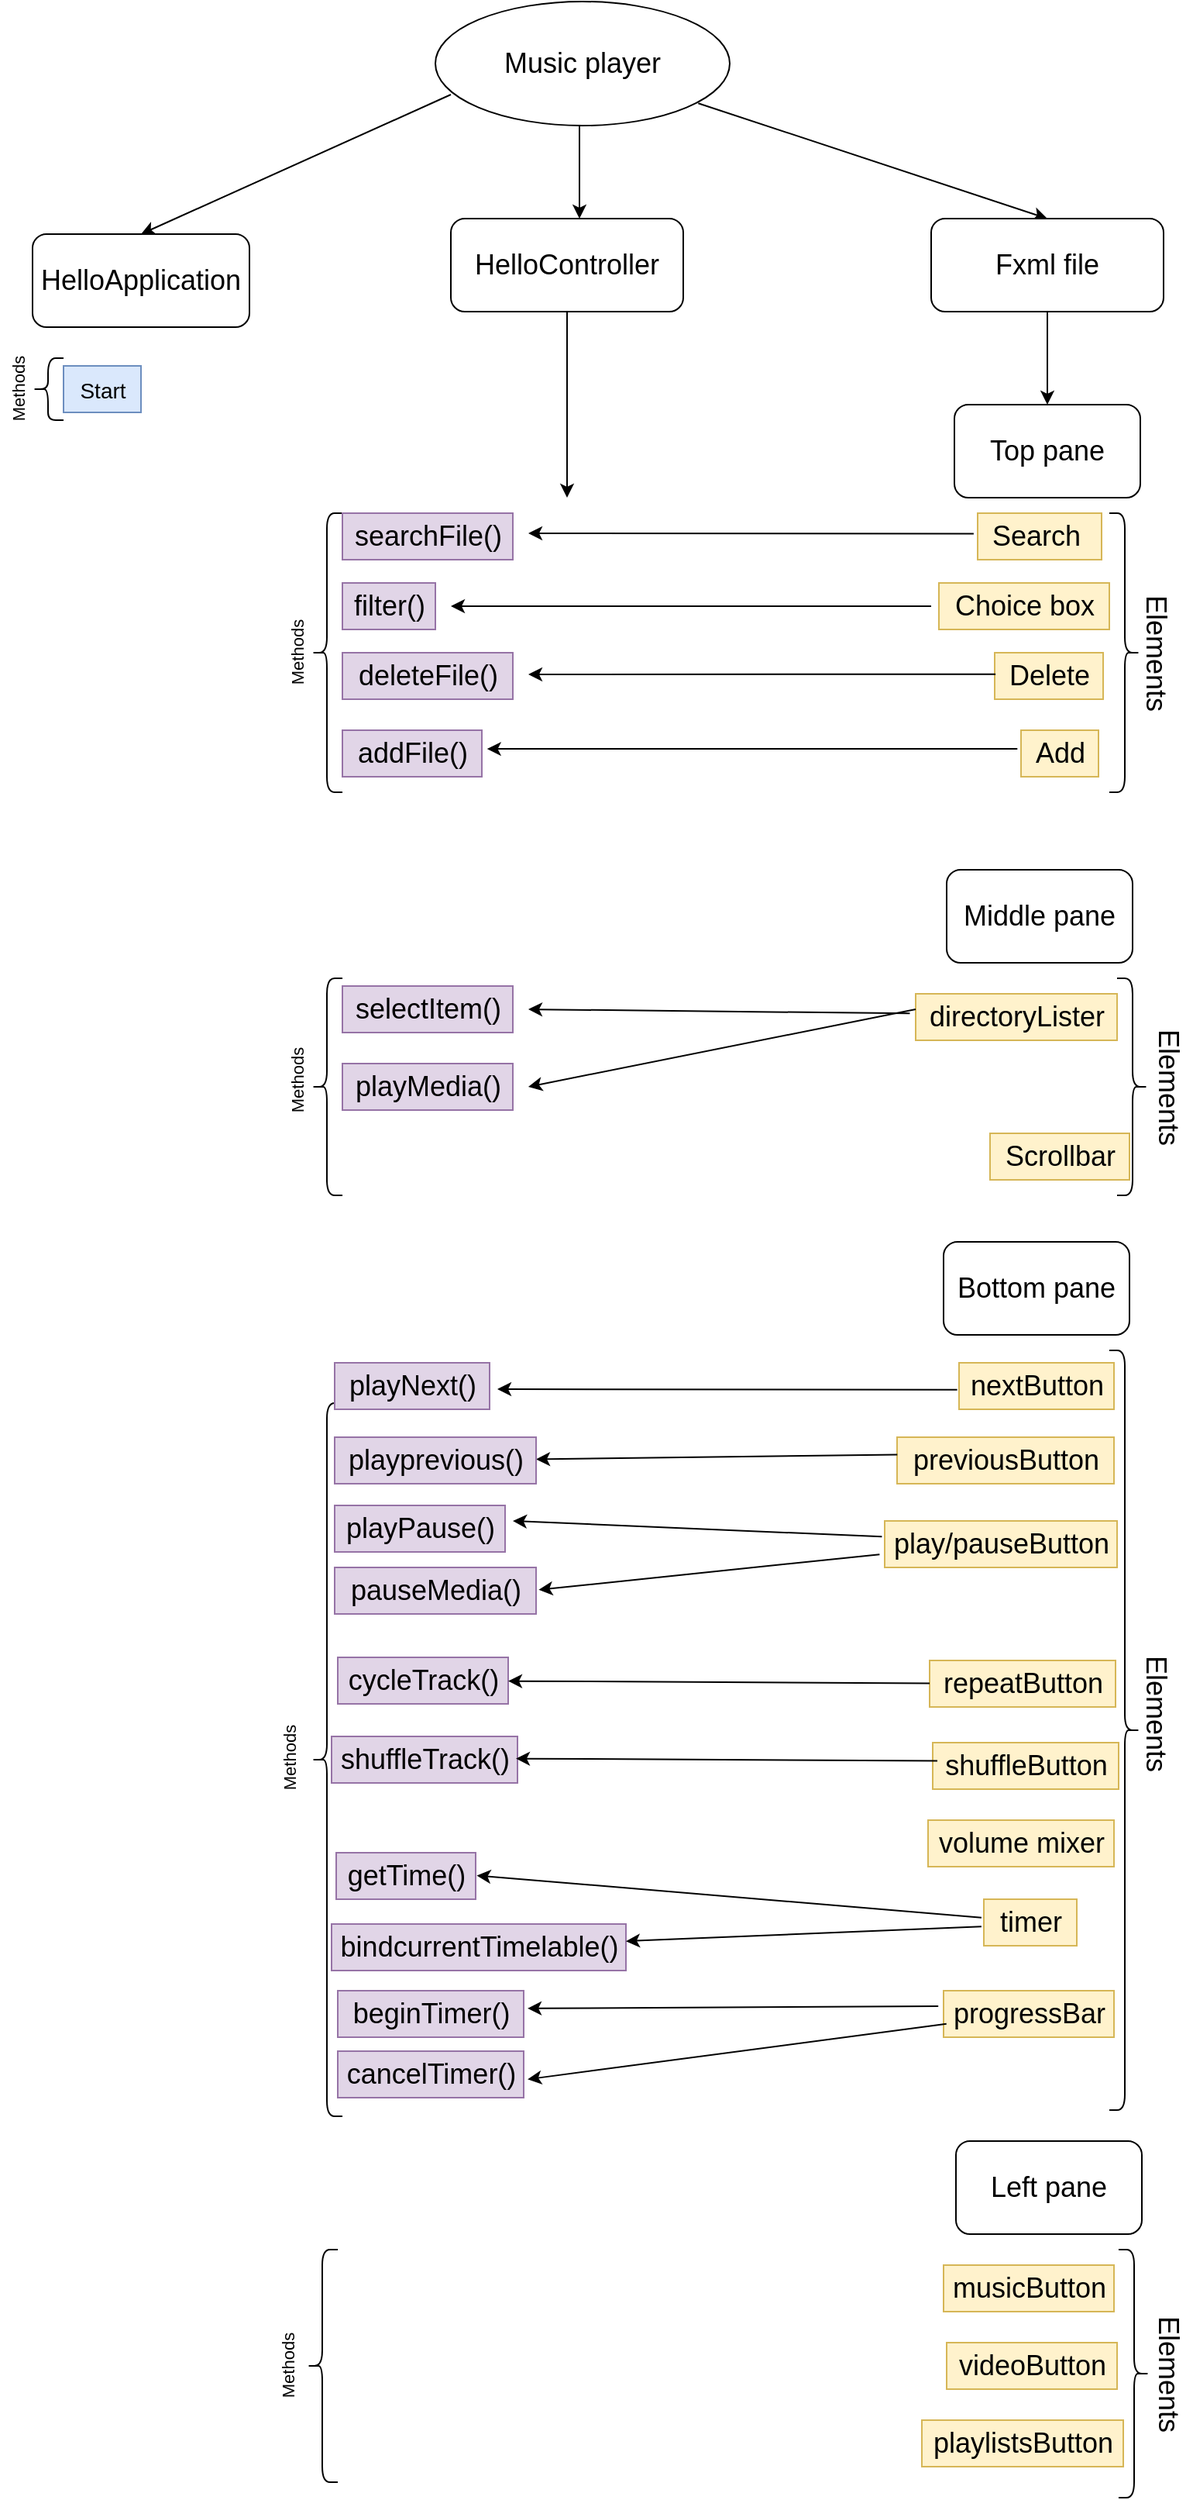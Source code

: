 <mxfile version="18.1.3" type="github">
  <diagram id="jwbU3KSv2Wnw2e9hOpOf" name="Page-1">
    <mxGraphModel dx="1339" dy="807" grid="1" gridSize="10" guides="1" tooltips="1" connect="1" arrows="1" fold="1" page="1" pageScale="1" pageWidth="827" pageHeight="1169" math="0" shadow="0">
      <root>
        <mxCell id="0" />
        <mxCell id="1" parent="0" />
        <mxCell id="LroWwQaYujwsyl1GiZ47-1" value="&lt;font style=&quot;font-size: 18px;&quot;&gt;Music player&lt;/font&gt;" style="ellipse;whiteSpace=wrap;html=1;" vertex="1" parent="1">
          <mxGeometry x="300" y="20" width="190" height="80" as="geometry" />
        </mxCell>
        <mxCell id="LroWwQaYujwsyl1GiZ47-4" value="" style="endArrow=classic;html=1;rounded=0;fontSize=18;entryX=0.5;entryY=0;entryDx=0;entryDy=0;" edge="1" parent="1" target="LroWwQaYujwsyl1GiZ47-7">
          <mxGeometry width="50" height="50" relative="1" as="geometry">
            <mxPoint x="310" y="80" as="sourcePoint" />
            <mxPoint x="120" y="160" as="targetPoint" />
          </mxGeometry>
        </mxCell>
        <mxCell id="LroWwQaYujwsyl1GiZ47-5" value="" style="endArrow=classic;html=1;rounded=0;fontSize=18;exitX=0.5;exitY=1;exitDx=0;exitDy=0;" edge="1" parent="1">
          <mxGeometry width="50" height="50" relative="1" as="geometry">
            <mxPoint x="393" y="100" as="sourcePoint" />
            <mxPoint x="393" y="160" as="targetPoint" />
          </mxGeometry>
        </mxCell>
        <mxCell id="LroWwQaYujwsyl1GiZ47-6" value="" style="endArrow=classic;html=1;rounded=0;fontSize=18;exitX=0.893;exitY=0.82;exitDx=0;exitDy=0;exitPerimeter=0;entryX=0.5;entryY=0;entryDx=0;entryDy=0;" edge="1" parent="1" source="LroWwQaYujwsyl1GiZ47-1" target="LroWwQaYujwsyl1GiZ47-9">
          <mxGeometry width="50" height="50" relative="1" as="geometry">
            <mxPoint x="430" y="270" as="sourcePoint" />
            <mxPoint x="660" y="160" as="targetPoint" />
          </mxGeometry>
        </mxCell>
        <mxCell id="LroWwQaYujwsyl1GiZ47-7" value="HelloApplication" style="rounded=1;whiteSpace=wrap;html=1;fontSize=18;" vertex="1" parent="1">
          <mxGeometry x="40" y="170" width="140" height="60" as="geometry" />
        </mxCell>
        <mxCell id="LroWwQaYujwsyl1GiZ47-8" value="HelloController" style="rounded=1;whiteSpace=wrap;html=1;fontSize=18;" vertex="1" parent="1">
          <mxGeometry x="310" y="160" width="150" height="60" as="geometry" />
        </mxCell>
        <mxCell id="LroWwQaYujwsyl1GiZ47-9" value="Fxml file" style="rounded=1;whiteSpace=wrap;html=1;fontSize=18;" vertex="1" parent="1">
          <mxGeometry x="620" y="160" width="150" height="60" as="geometry" />
        </mxCell>
        <mxCell id="LroWwQaYujwsyl1GiZ47-10" value="" style="endArrow=classic;html=1;rounded=0;fontSize=18;exitX=0.5;exitY=1;exitDx=0;exitDy=0;" edge="1" parent="1" source="LroWwQaYujwsyl1GiZ47-8">
          <mxGeometry width="50" height="50" relative="1" as="geometry">
            <mxPoint x="430" y="270" as="sourcePoint" />
            <mxPoint x="385" y="340" as="targetPoint" />
          </mxGeometry>
        </mxCell>
        <mxCell id="LroWwQaYujwsyl1GiZ47-11" value="" style="endArrow=classic;html=1;rounded=0;fontSize=18;exitX=0.5;exitY=1;exitDx=0;exitDy=0;" edge="1" parent="1" source="LroWwQaYujwsyl1GiZ47-9">
          <mxGeometry width="50" height="50" relative="1" as="geometry">
            <mxPoint x="430" y="270" as="sourcePoint" />
            <mxPoint x="695" y="280" as="targetPoint" />
          </mxGeometry>
        </mxCell>
        <mxCell id="LroWwQaYujwsyl1GiZ47-13" value="" style="shape=curlyBracket;whiteSpace=wrap;html=1;rounded=1;fontSize=18;" vertex="1" parent="1">
          <mxGeometry x="40" y="250" width="20" height="40" as="geometry" />
        </mxCell>
        <mxCell id="LroWwQaYujwsyl1GiZ47-14" value="&lt;font style=&quot;font-size: 14px;&quot;&gt;Start&lt;/font&gt;" style="text;html=1;align=center;verticalAlign=middle;resizable=0;points=[];autosize=1;strokeColor=#6c8ebf;fillColor=#dae8fc;fontSize=18;" vertex="1" parent="1">
          <mxGeometry x="60" y="255" width="50" height="30" as="geometry" />
        </mxCell>
        <mxCell id="LroWwQaYujwsyl1GiZ47-15" value="&lt;font style=&quot;font-size: 11px;&quot;&gt;&lt;font&gt;Meth&lt;/font&gt;ods&lt;/font&gt;" style="text;html=1;align=center;verticalAlign=middle;resizable=0;points=[];autosize=1;strokeColor=none;fillColor=none;fontSize=14;rotation=270;" vertex="1" parent="1">
          <mxGeometry y="260" width="60" height="20" as="geometry" />
        </mxCell>
        <mxCell id="LroWwQaYujwsyl1GiZ47-17" value="&lt;font style=&quot;font-size: 18px;&quot;&gt;Top pane&lt;/font&gt;" style="rounded=1;whiteSpace=wrap;html=1;fontSize=11;" vertex="1" parent="1">
          <mxGeometry x="635" y="280" width="120" height="60" as="geometry" />
        </mxCell>
        <mxCell id="LroWwQaYujwsyl1GiZ47-18" value="" style="shape=curlyBracket;whiteSpace=wrap;html=1;rounded=1;flipH=1;fontSize=18;" vertex="1" parent="1">
          <mxGeometry x="735" y="350" width="20" height="180" as="geometry" />
        </mxCell>
        <mxCell id="LroWwQaYujwsyl1GiZ47-19" value="Elements" style="text;html=1;align=center;verticalAlign=middle;resizable=0;points=[];autosize=1;strokeColor=none;fillColor=none;fontSize=18;rotation=90;" vertex="1" parent="1">
          <mxGeometry x="720" y="425" width="90" height="30" as="geometry" />
        </mxCell>
        <mxCell id="LroWwQaYujwsyl1GiZ47-20" value="Search&amp;nbsp;" style="text;html=1;align=center;verticalAlign=middle;resizable=0;points=[];autosize=1;strokeColor=#d6b656;fillColor=#fff2cc;fontSize=18;" vertex="1" parent="1">
          <mxGeometry x="650" y="350" width="80" height="30" as="geometry" />
        </mxCell>
        <mxCell id="LroWwQaYujwsyl1GiZ47-22" value="Choice box" style="text;html=1;align=center;verticalAlign=middle;resizable=0;points=[];autosize=1;strokeColor=#d6b656;fillColor=#fff2cc;fontSize=18;" vertex="1" parent="1">
          <mxGeometry x="625" y="395" width="110" height="30" as="geometry" />
        </mxCell>
        <mxCell id="LroWwQaYujwsyl1GiZ47-23" value="Delete" style="text;html=1;align=center;verticalAlign=middle;resizable=0;points=[];autosize=1;strokeColor=#d6b656;fillColor=#fff2cc;fontSize=18;" vertex="1" parent="1">
          <mxGeometry x="661" y="440" width="70" height="30" as="geometry" />
        </mxCell>
        <mxCell id="LroWwQaYujwsyl1GiZ47-24" value="Add" style="text;html=1;align=center;verticalAlign=middle;resizable=0;points=[];autosize=1;strokeColor=#d6b656;fillColor=#fff2cc;fontSize=18;" vertex="1" parent="1">
          <mxGeometry x="678" y="490" width="50" height="30" as="geometry" />
        </mxCell>
        <mxCell id="LroWwQaYujwsyl1GiZ47-25" value="" style="endArrow=classic;html=1;rounded=0;fontSize=18;exitX=-0.032;exitY=0.441;exitDx=0;exitDy=0;exitPerimeter=0;" edge="1" parent="1" source="LroWwQaYujwsyl1GiZ47-20">
          <mxGeometry width="50" height="50" relative="1" as="geometry">
            <mxPoint x="500" y="450" as="sourcePoint" />
            <mxPoint x="360" y="363" as="targetPoint" />
          </mxGeometry>
        </mxCell>
        <mxCell id="LroWwQaYujwsyl1GiZ47-26" value="" style="endArrow=classic;html=1;rounded=0;fontSize=18;" edge="1" parent="1">
          <mxGeometry width="50" height="50" relative="1" as="geometry">
            <mxPoint x="620" y="410" as="sourcePoint" />
            <mxPoint x="310" y="410" as="targetPoint" />
          </mxGeometry>
        </mxCell>
        <mxCell id="LroWwQaYujwsyl1GiZ47-27" value="" style="endArrow=classic;html=1;rounded=0;fontSize=18;exitX=0.008;exitY=0.461;exitDx=0;exitDy=0;exitPerimeter=0;" edge="1" parent="1" source="LroWwQaYujwsyl1GiZ47-23">
          <mxGeometry width="50" height="50" relative="1" as="geometry">
            <mxPoint x="500" y="450" as="sourcePoint" />
            <mxPoint x="360" y="454" as="targetPoint" />
          </mxGeometry>
        </mxCell>
        <mxCell id="LroWwQaYujwsyl1GiZ47-28" value="" style="endArrow=classic;html=1;rounded=0;fontSize=18;exitX=-0.047;exitY=0.402;exitDx=0;exitDy=0;exitPerimeter=0;entryX=1.037;entryY=0.402;entryDx=0;entryDy=0;entryPerimeter=0;" edge="1" parent="1" source="LroWwQaYujwsyl1GiZ47-24" target="LroWwQaYujwsyl1GiZ47-32">
          <mxGeometry width="50" height="50" relative="1" as="geometry">
            <mxPoint x="500" y="450" as="sourcePoint" />
            <mxPoint x="420" y="500" as="targetPoint" />
          </mxGeometry>
        </mxCell>
        <mxCell id="LroWwQaYujwsyl1GiZ47-29" value="" style="shape=curlyBracket;whiteSpace=wrap;html=1;rounded=1;fontSize=18;" vertex="1" parent="1">
          <mxGeometry x="220" y="350" width="20" height="180" as="geometry" />
        </mxCell>
        <mxCell id="LroWwQaYujwsyl1GiZ47-30" value="&lt;font style=&quot;font-size: 11px;&quot;&gt;&lt;font&gt;Meth&lt;/font&gt;ods&lt;/font&gt;" style="text;html=1;align=center;verticalAlign=middle;resizable=0;points=[];autosize=1;strokeColor=none;fillColor=none;fontSize=14;rotation=270;" vertex="1" parent="1">
          <mxGeometry x="180" y="430" width="60" height="20" as="geometry" />
        </mxCell>
        <mxCell id="LroWwQaYujwsyl1GiZ47-31" value="deleteFile()" style="text;html=1;align=center;verticalAlign=middle;resizable=0;points=[];autosize=1;strokeColor=#9673a6;fillColor=#e1d5e7;fontSize=18;" vertex="1" parent="1">
          <mxGeometry x="240" y="440" width="110" height="30" as="geometry" />
        </mxCell>
        <mxCell id="LroWwQaYujwsyl1GiZ47-32" value="addFile()" style="text;html=1;align=center;verticalAlign=middle;resizable=0;points=[];autosize=1;strokeColor=#9673a6;fillColor=#e1d5e7;fontSize=18;" vertex="1" parent="1">
          <mxGeometry x="240" y="490" width="90" height="30" as="geometry" />
        </mxCell>
        <mxCell id="LroWwQaYujwsyl1GiZ47-33" value="searchFile()" style="text;html=1;align=center;verticalAlign=middle;resizable=0;points=[];autosize=1;strokeColor=#9673a6;fillColor=#e1d5e7;fontSize=18;" vertex="1" parent="1">
          <mxGeometry x="240" y="350" width="110" height="30" as="geometry" />
        </mxCell>
        <mxCell id="LroWwQaYujwsyl1GiZ47-34" value="filter()" style="text;html=1;align=center;verticalAlign=middle;resizable=0;points=[];autosize=1;strokeColor=#9673a6;fillColor=#e1d5e7;fontSize=18;" vertex="1" parent="1">
          <mxGeometry x="240" y="395" width="60" height="30" as="geometry" />
        </mxCell>
        <mxCell id="LroWwQaYujwsyl1GiZ47-35" value="Middle pane" style="rounded=1;whiteSpace=wrap;html=1;fontSize=18;" vertex="1" parent="1">
          <mxGeometry x="630" y="580" width="120" height="60" as="geometry" />
        </mxCell>
        <mxCell id="LroWwQaYujwsyl1GiZ47-36" value="" style="shape=curlyBracket;whiteSpace=wrap;html=1;rounded=1;flipH=1;fontSize=18;" vertex="1" parent="1">
          <mxGeometry x="740" y="650" width="20" height="140" as="geometry" />
        </mxCell>
        <mxCell id="LroWwQaYujwsyl1GiZ47-37" value="Elements" style="text;html=1;align=center;verticalAlign=middle;resizable=0;points=[];autosize=1;strokeColor=none;fillColor=none;fontSize=18;rotation=90;" vertex="1" parent="1">
          <mxGeometry x="728" y="705" width="90" height="30" as="geometry" />
        </mxCell>
        <mxCell id="LroWwQaYujwsyl1GiZ47-38" value="directoryLister" style="text;html=1;align=center;verticalAlign=middle;resizable=0;points=[];autosize=1;strokeColor=#d6b656;fillColor=#fff2cc;fontSize=18;" vertex="1" parent="1">
          <mxGeometry x="610" y="660" width="130" height="30" as="geometry" />
        </mxCell>
        <mxCell id="LroWwQaYujwsyl1GiZ47-39" value="Scrollbar" style="text;html=1;align=center;verticalAlign=middle;resizable=0;points=[];autosize=1;strokeColor=#d6b656;fillColor=#fff2cc;fontSize=18;" vertex="1" parent="1">
          <mxGeometry x="658" y="750" width="90" height="30" as="geometry" />
        </mxCell>
        <mxCell id="LroWwQaYujwsyl1GiZ47-40" value="" style="shape=curlyBracket;whiteSpace=wrap;html=1;rounded=1;fontSize=18;" vertex="1" parent="1">
          <mxGeometry x="220" y="650" width="20" height="140" as="geometry" />
        </mxCell>
        <mxCell id="LroWwQaYujwsyl1GiZ47-41" value="&lt;font style=&quot;font-size: 11px;&quot;&gt;&lt;font&gt;Meth&lt;/font&gt;ods&lt;/font&gt;" style="text;html=1;align=center;verticalAlign=middle;resizable=0;points=[];autosize=1;strokeColor=none;fillColor=none;fontSize=14;rotation=270;" vertex="1" parent="1">
          <mxGeometry x="180" y="706" width="60" height="20" as="geometry" />
        </mxCell>
        <mxCell id="LroWwQaYujwsyl1GiZ47-42" value="" style="endArrow=classic;html=1;rounded=0;fontSize=18;exitX=-0.029;exitY=0.422;exitDx=0;exitDy=0;exitPerimeter=0;" edge="1" parent="1">
          <mxGeometry width="50" height="50" relative="1" as="geometry">
            <mxPoint x="606.23" y="672.66" as="sourcePoint" />
            <mxPoint x="360" y="670" as="targetPoint" />
          </mxGeometry>
        </mxCell>
        <mxCell id="LroWwQaYujwsyl1GiZ47-43" value="selectItem()" style="text;html=1;align=center;verticalAlign=middle;resizable=0;points=[];autosize=1;strokeColor=#9673a6;fillColor=#e1d5e7;fontSize=18;" vertex="1" parent="1">
          <mxGeometry x="240" y="655" width="110" height="30" as="geometry" />
        </mxCell>
        <mxCell id="LroWwQaYujwsyl1GiZ47-45" value="" style="endArrow=classic;html=1;rounded=0;fontSize=18;" edge="1" parent="1">
          <mxGeometry width="50" height="50" relative="1" as="geometry">
            <mxPoint x="610" y="670" as="sourcePoint" />
            <mxPoint x="360" y="720" as="targetPoint" />
          </mxGeometry>
        </mxCell>
        <mxCell id="LroWwQaYujwsyl1GiZ47-46" value="playMedia()" style="text;html=1;align=center;verticalAlign=middle;resizable=0;points=[];autosize=1;strokeColor=#9673a6;fillColor=#e1d5e7;fontSize=18;" vertex="1" parent="1">
          <mxGeometry x="240" y="705" width="110" height="30" as="geometry" />
        </mxCell>
        <mxCell id="LroWwQaYujwsyl1GiZ47-48" value="Bottom pane" style="rounded=1;whiteSpace=wrap;html=1;fontSize=18;" vertex="1" parent="1">
          <mxGeometry x="628" y="820" width="120" height="60" as="geometry" />
        </mxCell>
        <mxCell id="LroWwQaYujwsyl1GiZ47-49" value="" style="shape=curlyBracket;whiteSpace=wrap;html=1;rounded=1;flipH=1;fontSize=18;" vertex="1" parent="1">
          <mxGeometry x="735" y="890" width="20" height="490" as="geometry" />
        </mxCell>
        <mxCell id="LroWwQaYujwsyl1GiZ47-51" value="Elements" style="text;html=1;align=center;verticalAlign=middle;resizable=0;points=[];autosize=1;strokeColor=none;fillColor=none;fontSize=18;rotation=90;" vertex="1" parent="1">
          <mxGeometry x="720" y="1109" width="90" height="30" as="geometry" />
        </mxCell>
        <mxCell id="LroWwQaYujwsyl1GiZ47-52" value="nextButton" style="text;html=1;align=center;verticalAlign=middle;resizable=0;points=[];autosize=1;strokeColor=#d6b656;fillColor=#fff2cc;fontSize=18;" vertex="1" parent="1">
          <mxGeometry x="638" y="898" width="100" height="30" as="geometry" />
        </mxCell>
        <mxCell id="LroWwQaYujwsyl1GiZ47-53" value="previousButton" style="text;html=1;align=center;verticalAlign=middle;resizable=0;points=[];autosize=1;strokeColor=#d6b656;fillColor=#fff2cc;fontSize=18;" vertex="1" parent="1">
          <mxGeometry x="598" y="946" width="140" height="30" as="geometry" />
        </mxCell>
        <mxCell id="LroWwQaYujwsyl1GiZ47-54" value="play/pauseButton" style="text;html=1;align=center;verticalAlign=middle;resizable=0;points=[];autosize=1;strokeColor=#d6b656;fillColor=#fff2cc;fontSize=18;" vertex="1" parent="1">
          <mxGeometry x="590" y="1000" width="150" height="30" as="geometry" />
        </mxCell>
        <mxCell id="LroWwQaYujwsyl1GiZ47-55" value="shuffleButton" style="text;html=1;align=center;verticalAlign=middle;resizable=0;points=[];autosize=1;strokeColor=#d6b656;fillColor=#fff2cc;fontSize=18;" vertex="1" parent="1">
          <mxGeometry x="621" y="1143" width="120" height="30" as="geometry" />
        </mxCell>
        <mxCell id="LroWwQaYujwsyl1GiZ47-57" value="repeatButton" style="text;html=1;align=center;verticalAlign=middle;resizable=0;points=[];autosize=1;strokeColor=#d6b656;fillColor=#fff2cc;fontSize=18;" vertex="1" parent="1">
          <mxGeometry x="619" y="1090" width="120" height="30" as="geometry" />
        </mxCell>
        <mxCell id="LroWwQaYujwsyl1GiZ47-58" value="" style="shape=curlyBracket;whiteSpace=wrap;html=1;rounded=1;fontSize=18;" vertex="1" parent="1">
          <mxGeometry x="220" y="924" width="20" height="460" as="geometry" />
        </mxCell>
        <mxCell id="LroWwQaYujwsyl1GiZ47-59" value="&lt;font style=&quot;font-size: 11px;&quot;&gt;&lt;font&gt;Meth&lt;/font&gt;ods&lt;/font&gt;" style="text;html=1;align=center;verticalAlign=middle;resizable=0;points=[];autosize=1;strokeColor=none;fillColor=none;fontSize=14;rotation=270;" vertex="1" parent="1">
          <mxGeometry x="175" y="1143" width="60" height="20" as="geometry" />
        </mxCell>
        <mxCell id="LroWwQaYujwsyl1GiZ47-60" value="" style="endArrow=classic;html=1;rounded=0;fontSize=18;exitX=-0.012;exitY=0.578;exitDx=0;exitDy=0;exitPerimeter=0;" edge="1" parent="1" source="LroWwQaYujwsyl1GiZ47-52">
          <mxGeometry width="50" height="50" relative="1" as="geometry">
            <mxPoint x="340" y="920" as="sourcePoint" />
            <mxPoint x="340" y="915" as="targetPoint" />
          </mxGeometry>
        </mxCell>
        <mxCell id="LroWwQaYujwsyl1GiZ47-61" value="volume mixer" style="text;html=1;align=center;verticalAlign=middle;resizable=0;points=[];autosize=1;strokeColor=#d6b656;fillColor=#fff2cc;fontSize=18;" vertex="1" parent="1">
          <mxGeometry x="618" y="1193" width="120" height="30" as="geometry" />
        </mxCell>
        <mxCell id="LroWwQaYujwsyl1GiZ47-62" value="progressBar" style="text;html=1;align=center;verticalAlign=middle;resizable=0;points=[];autosize=1;strokeColor=#d6b656;fillColor=#fff2cc;fontSize=18;" vertex="1" parent="1">
          <mxGeometry x="628" y="1303" width="110" height="30" as="geometry" />
        </mxCell>
        <mxCell id="LroWwQaYujwsyl1GiZ47-63" value="timer" style="text;html=1;align=center;verticalAlign=middle;resizable=0;points=[];autosize=1;strokeColor=#d6b656;fillColor=#fff2cc;fontSize=18;" vertex="1" parent="1">
          <mxGeometry x="654" y="1244" width="60" height="30" as="geometry" />
        </mxCell>
        <mxCell id="LroWwQaYujwsyl1GiZ47-64" value="playNext()" style="text;html=1;align=center;verticalAlign=middle;resizable=0;points=[];autosize=1;strokeColor=#9673a6;fillColor=#e1d5e7;fontSize=18;" vertex="1" parent="1">
          <mxGeometry x="235" y="898" width="100" height="30" as="geometry" />
        </mxCell>
        <mxCell id="LroWwQaYujwsyl1GiZ47-65" value="" style="endArrow=classic;html=1;rounded=0;fontSize=18;exitX=0.001;exitY=0.376;exitDx=0;exitDy=0;exitPerimeter=0;" edge="1" parent="1" source="LroWwQaYujwsyl1GiZ47-53" target="LroWwQaYujwsyl1GiZ47-66">
          <mxGeometry width="50" height="50" relative="1" as="geometry">
            <mxPoint x="588" y="960.63" as="sourcePoint" />
            <mxPoint x="380" y="960" as="targetPoint" />
          </mxGeometry>
        </mxCell>
        <mxCell id="LroWwQaYujwsyl1GiZ47-66" value="playprevious()" style="text;html=1;align=center;verticalAlign=middle;resizable=0;points=[];autosize=1;strokeColor=#9673a6;fillColor=#e1d5e7;fontSize=18;" vertex="1" parent="1">
          <mxGeometry x="235" y="946" width="130" height="30" as="geometry" />
        </mxCell>
        <mxCell id="LroWwQaYujwsyl1GiZ47-67" value="playPause()" style="text;html=1;align=center;verticalAlign=middle;resizable=0;points=[];autosize=1;strokeColor=#9673a6;fillColor=#e1d5e7;fontSize=18;" vertex="1" parent="1">
          <mxGeometry x="235" y="990" width="110" height="30" as="geometry" />
        </mxCell>
        <mxCell id="LroWwQaYujwsyl1GiZ47-68" value="pauseMedia()" style="text;html=1;align=center;verticalAlign=middle;resizable=0;points=[];autosize=1;strokeColor=#9673a6;fillColor=#e1d5e7;fontSize=18;" vertex="1" parent="1">
          <mxGeometry x="235" y="1030" width="130" height="30" as="geometry" />
        </mxCell>
        <mxCell id="LroWwQaYujwsyl1GiZ47-69" value="" style="endArrow=classic;html=1;rounded=0;fontSize=18;exitX=-0.012;exitY=0.338;exitDx=0;exitDy=0;exitPerimeter=0;" edge="1" parent="1" source="LroWwQaYujwsyl1GiZ47-54">
          <mxGeometry width="50" height="50" relative="1" as="geometry">
            <mxPoint x="310" y="1040" as="sourcePoint" />
            <mxPoint x="350" y="1000" as="targetPoint" />
          </mxGeometry>
        </mxCell>
        <mxCell id="LroWwQaYujwsyl1GiZ47-70" value="" style="endArrow=classic;html=1;rounded=0;fontSize=18;exitX=-0.022;exitY=0.719;exitDx=0;exitDy=0;exitPerimeter=0;entryX=1.013;entryY=0.481;entryDx=0;entryDy=0;entryPerimeter=0;" edge="1" parent="1" source="LroWwQaYujwsyl1GiZ47-54" target="LroWwQaYujwsyl1GiZ47-68">
          <mxGeometry width="50" height="50" relative="1" as="geometry">
            <mxPoint x="310" y="1040" as="sourcePoint" />
            <mxPoint x="360" y="990" as="targetPoint" />
          </mxGeometry>
        </mxCell>
        <mxCell id="LroWwQaYujwsyl1GiZ47-71" value="cycleTrack()" style="text;html=1;align=center;verticalAlign=middle;resizable=0;points=[];autosize=1;strokeColor=#9673a6;fillColor=#e1d5e7;fontSize=18;" vertex="1" parent="1">
          <mxGeometry x="237" y="1088" width="110" height="30" as="geometry" />
        </mxCell>
        <mxCell id="LroWwQaYujwsyl1GiZ47-72" value="" style="endArrow=classic;html=1;rounded=0;fontSize=18;" edge="1" parent="1" source="LroWwQaYujwsyl1GiZ47-57" target="LroWwQaYujwsyl1GiZ47-71">
          <mxGeometry width="50" height="50" relative="1" as="geometry">
            <mxPoint x="590" y="1103" as="sourcePoint" />
            <mxPoint x="360" y="1130" as="targetPoint" />
          </mxGeometry>
        </mxCell>
        <mxCell id="LroWwQaYujwsyl1GiZ47-73" value="shuffleTrack()" style="text;html=1;align=center;verticalAlign=middle;resizable=0;points=[];autosize=1;strokeColor=#9673a6;fillColor=#e1d5e7;fontSize=18;" vertex="1" parent="1">
          <mxGeometry x="233" y="1139" width="120" height="30" as="geometry" />
        </mxCell>
        <mxCell id="LroWwQaYujwsyl1GiZ47-74" value="" style="endArrow=classic;html=1;rounded=0;fontSize=18;" edge="1" parent="1">
          <mxGeometry width="50" height="50" relative="1" as="geometry">
            <mxPoint x="624" y="1154.69" as="sourcePoint" />
            <mxPoint x="352.0" y="1153.284" as="targetPoint" />
          </mxGeometry>
        </mxCell>
        <mxCell id="LroWwQaYujwsyl1GiZ47-76" value="getTime()" style="text;html=1;align=center;verticalAlign=middle;resizable=0;points=[];autosize=1;strokeColor=#9673a6;fillColor=#e1d5e7;fontSize=18;" vertex="1" parent="1">
          <mxGeometry x="236" y="1214" width="90" height="30" as="geometry" />
        </mxCell>
        <mxCell id="LroWwQaYujwsyl1GiZ47-77" value="Left pane" style="rounded=1;whiteSpace=wrap;html=1;fontSize=18;" vertex="1" parent="1">
          <mxGeometry x="636" y="1400" width="120" height="60" as="geometry" />
        </mxCell>
        <mxCell id="LroWwQaYujwsyl1GiZ47-78" value="" style="shape=curlyBracket;whiteSpace=wrap;html=1;rounded=1;flipH=1;fontSize=18;" vertex="1" parent="1">
          <mxGeometry x="741" y="1470" width="20" height="160" as="geometry" />
        </mxCell>
        <mxCell id="LroWwQaYujwsyl1GiZ47-79" value="Elements" style="text;html=1;align=center;verticalAlign=middle;resizable=0;points=[];autosize=1;strokeColor=none;fillColor=none;fontSize=18;rotation=90;" vertex="1" parent="1">
          <mxGeometry x="728" y="1535" width="90" height="30" as="geometry" />
        </mxCell>
        <mxCell id="LroWwQaYujwsyl1GiZ47-80" value="beginTimer()" style="text;html=1;align=center;verticalAlign=middle;resizable=0;points=[];autosize=1;strokeColor=#9673a6;fillColor=#e1d5e7;fontSize=18;" vertex="1" parent="1">
          <mxGeometry x="237" y="1303" width="120" height="30" as="geometry" />
        </mxCell>
        <mxCell id="LroWwQaYujwsyl1GiZ47-82" value="cancelTimer()" style="text;html=1;align=center;verticalAlign=middle;resizable=0;points=[];autosize=1;strokeColor=#9673a6;fillColor=#e1d5e7;fontSize=18;" vertex="1" parent="1">
          <mxGeometry x="237" y="1342" width="120" height="30" as="geometry" />
        </mxCell>
        <mxCell id="LroWwQaYujwsyl1GiZ47-83" value="" style="endArrow=classic;html=1;rounded=0;fontSize=18;exitX=-0.031;exitY=0.333;exitDx=0;exitDy=0;exitPerimeter=0;entryX=1.021;entryY=0.381;entryDx=0;entryDy=0;entryPerimeter=0;" edge="1" parent="1" source="LroWwQaYujwsyl1GiZ47-62" target="LroWwQaYujwsyl1GiZ47-80">
          <mxGeometry width="50" height="50" relative="1" as="geometry">
            <mxPoint x="300" y="1210" as="sourcePoint" />
            <mxPoint x="350" y="1160" as="targetPoint" />
          </mxGeometry>
        </mxCell>
        <mxCell id="LroWwQaYujwsyl1GiZ47-84" value="" style="endArrow=classic;html=1;rounded=0;fontSize=18;exitX=0.017;exitY=0.714;exitDx=0;exitDy=0;exitPerimeter=0;entryX=1.021;entryY=0.605;entryDx=0;entryDy=0;entryPerimeter=0;" edge="1" parent="1" source="LroWwQaYujwsyl1GiZ47-62" target="LroWwQaYujwsyl1GiZ47-82">
          <mxGeometry width="50" height="50" relative="1" as="geometry">
            <mxPoint x="300" y="1210" as="sourcePoint" />
            <mxPoint x="350" y="1160" as="targetPoint" />
          </mxGeometry>
        </mxCell>
        <mxCell id="LroWwQaYujwsyl1GiZ47-86" value="musicButton" style="text;html=1;align=center;verticalAlign=middle;resizable=0;points=[];autosize=1;strokeColor=#d6b656;fillColor=#fff2cc;fontSize=18;" vertex="1" parent="1">
          <mxGeometry x="628" y="1480" width="110" height="30" as="geometry" />
        </mxCell>
        <mxCell id="LroWwQaYujwsyl1GiZ47-87" value="videoButton" style="text;html=1;align=center;verticalAlign=middle;resizable=0;points=[];autosize=1;strokeColor=#d6b656;fillColor=#fff2cc;fontSize=18;" vertex="1" parent="1">
          <mxGeometry x="630" y="1530" width="110" height="30" as="geometry" />
        </mxCell>
        <mxCell id="LroWwQaYujwsyl1GiZ47-88" value="playlistsButton" style="text;html=1;align=center;verticalAlign=middle;resizable=0;points=[];autosize=1;strokeColor=#d6b656;fillColor=#fff2cc;fontSize=18;" vertex="1" parent="1">
          <mxGeometry x="614" y="1580" width="130" height="30" as="geometry" />
        </mxCell>
        <mxCell id="LroWwQaYujwsyl1GiZ47-89" value="" style="shape=curlyBracket;whiteSpace=wrap;html=1;rounded=1;fontSize=18;" vertex="1" parent="1">
          <mxGeometry x="217" y="1470" width="20" height="150" as="geometry" />
        </mxCell>
        <mxCell id="LroWwQaYujwsyl1GiZ47-90" value="&lt;font style=&quot;font-size: 11px;&quot;&gt;&lt;font&gt;Meth&lt;/font&gt;ods&lt;/font&gt;" style="text;html=1;align=center;verticalAlign=middle;resizable=0;points=[];autosize=1;strokeColor=none;fillColor=none;fontSize=14;rotation=270;" vertex="1" parent="1">
          <mxGeometry x="174" y="1535" width="60" height="20" as="geometry" />
        </mxCell>
        <mxCell id="LroWwQaYujwsyl1GiZ47-91" value="bindcurrentTimelable()" style="text;html=1;align=center;verticalAlign=middle;resizable=0;points=[];autosize=1;strokeColor=#9673a6;fillColor=#e1d5e7;fontSize=18;" vertex="1" parent="1">
          <mxGeometry x="233" y="1260" width="190" height="30" as="geometry" />
        </mxCell>
        <mxCell id="LroWwQaYujwsyl1GiZ47-92" value="" style="endArrow=classic;html=1;rounded=0;fontSize=18;exitX=-0.026;exitY=0.395;exitDx=0;exitDy=0;exitPerimeter=0;entryX=1.008;entryY=0.49;entryDx=0;entryDy=0;entryPerimeter=0;" edge="1" parent="1" source="LroWwQaYujwsyl1GiZ47-63" target="LroWwQaYujwsyl1GiZ47-76">
          <mxGeometry width="50" height="50" relative="1" as="geometry">
            <mxPoint x="300" y="1370" as="sourcePoint" />
            <mxPoint x="350" y="1320" as="targetPoint" />
          </mxGeometry>
        </mxCell>
        <mxCell id="LroWwQaYujwsyl1GiZ47-93" value="" style="endArrow=classic;html=1;rounded=0;fontSize=18;exitX=-0.026;exitY=0.586;exitDx=0;exitDy=0;exitPerimeter=0;" edge="1" parent="1" source="LroWwQaYujwsyl1GiZ47-63" target="LroWwQaYujwsyl1GiZ47-91">
          <mxGeometry width="50" height="50" relative="1" as="geometry">
            <mxPoint x="360" y="1370" as="sourcePoint" />
            <mxPoint x="410" y="1320" as="targetPoint" />
          </mxGeometry>
        </mxCell>
      </root>
    </mxGraphModel>
  </diagram>
</mxfile>
